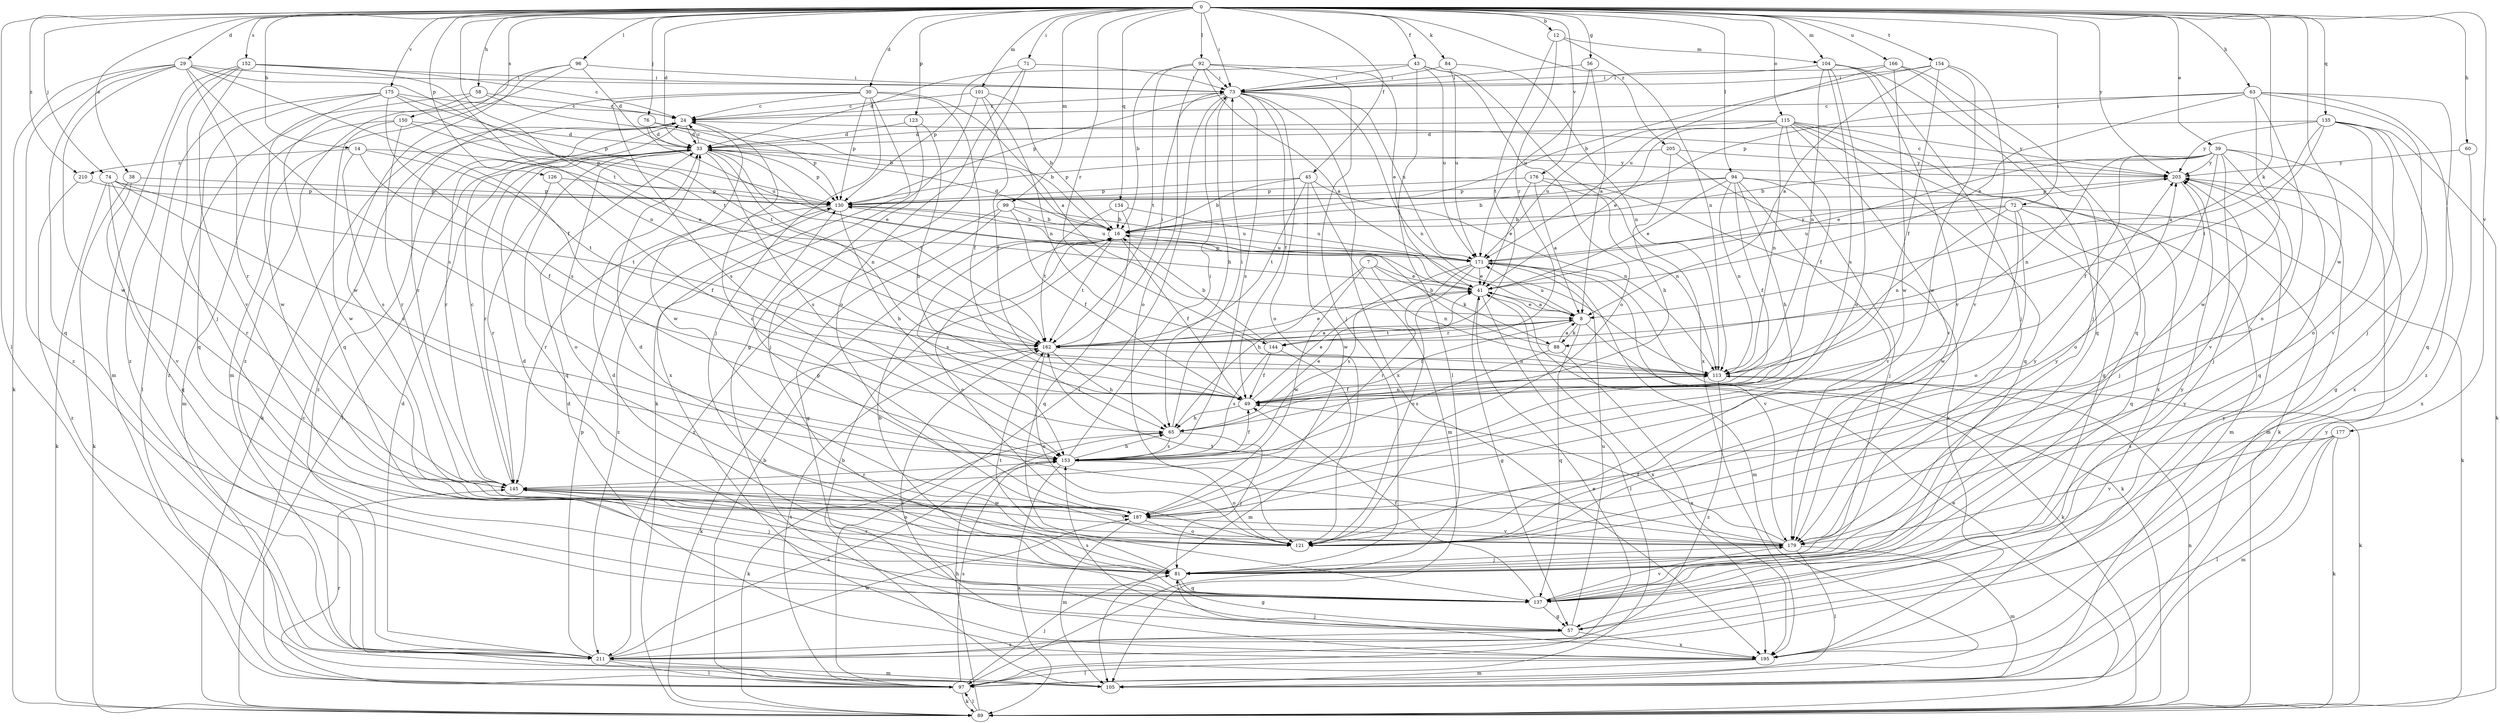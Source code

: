 strict digraph  {
0;
7;
8;
12;
14;
16;
24;
29;
30;
33;
38;
39;
41;
43;
45;
49;
56;
57;
58;
60;
63;
65;
71;
72;
73;
74;
76;
81;
84;
88;
89;
92;
94;
96;
97;
99;
101;
104;
105;
113;
115;
121;
123;
126;
130;
134;
135;
137;
144;
145;
150;
152;
153;
154;
162;
166;
171;
175;
176;
177;
179;
187;
195;
203;
205;
210;
211;
0 -> 12  [label=b];
0 -> 14  [label=b];
0 -> 29  [label=d];
0 -> 30  [label=d];
0 -> 33  [label=d];
0 -> 38  [label=e];
0 -> 39  [label=e];
0 -> 43  [label=f];
0 -> 45  [label=f];
0 -> 56  [label=g];
0 -> 58  [label=h];
0 -> 60  [label=h];
0 -> 63  [label=h];
0 -> 71  [label=i];
0 -> 72  [label=i];
0 -> 73  [label=i];
0 -> 74  [label=j];
0 -> 76  [label=j];
0 -> 84  [label=k];
0 -> 88  [label=k];
0 -> 92  [label=l];
0 -> 94  [label=l];
0 -> 96  [label=l];
0 -> 97  [label=l];
0 -> 99  [label=m];
0 -> 101  [label=m];
0 -> 104  [label=m];
0 -> 115  [label=o];
0 -> 123  [label=p];
0 -> 126  [label=p];
0 -> 134  [label=q];
0 -> 135  [label=q];
0 -> 144  [label=r];
0 -> 150  [label=s];
0 -> 152  [label=s];
0 -> 154  [label=t];
0 -> 162  [label=t];
0 -> 166  [label=u];
0 -> 175  [label=v];
0 -> 176  [label=v];
0 -> 177  [label=v];
0 -> 187  [label=w];
0 -> 203  [label=y];
0 -> 205  [label=z];
0 -> 210  [label=z];
7 -> 41  [label=e];
7 -> 65  [label=h];
7 -> 88  [label=k];
7 -> 113  [label=n];
7 -> 187  [label=w];
8 -> 41  [label=e];
8 -> 49  [label=f];
8 -> 88  [label=k];
8 -> 89  [label=k];
8 -> 137  [label=q];
8 -> 144  [label=r];
8 -> 162  [label=t];
8 -> 171  [label=u];
12 -> 104  [label=m];
12 -> 113  [label=n];
12 -> 144  [label=r];
12 -> 162  [label=t];
14 -> 41  [label=e];
14 -> 49  [label=f];
14 -> 153  [label=s];
14 -> 162  [label=t];
14 -> 210  [label=z];
16 -> 33  [label=d];
16 -> 49  [label=f];
16 -> 121  [label=o];
16 -> 153  [label=s];
16 -> 162  [label=t];
16 -> 171  [label=u];
24 -> 33  [label=d];
24 -> 89  [label=k];
24 -> 145  [label=r];
24 -> 187  [label=w];
24 -> 211  [label=z];
29 -> 49  [label=f];
29 -> 73  [label=i];
29 -> 89  [label=k];
29 -> 137  [label=q];
29 -> 145  [label=r];
29 -> 153  [label=s];
29 -> 162  [label=t];
29 -> 187  [label=w];
29 -> 211  [label=z];
30 -> 8  [label=a];
30 -> 24  [label=c];
30 -> 49  [label=f];
30 -> 81  [label=j];
30 -> 130  [label=p];
30 -> 145  [label=r];
30 -> 153  [label=s];
30 -> 195  [label=x];
33 -> 24  [label=c];
33 -> 41  [label=e];
33 -> 97  [label=l];
33 -> 113  [label=n];
33 -> 121  [label=o];
33 -> 130  [label=p];
33 -> 137  [label=q];
33 -> 145  [label=r];
33 -> 153  [label=s];
33 -> 162  [label=t];
33 -> 203  [label=y];
38 -> 89  [label=k];
38 -> 130  [label=p];
38 -> 137  [label=q];
39 -> 16  [label=b];
39 -> 41  [label=e];
39 -> 49  [label=f];
39 -> 57  [label=g];
39 -> 81  [label=j];
39 -> 113  [label=n];
39 -> 121  [label=o];
39 -> 137  [label=q];
39 -> 179  [label=v];
39 -> 203  [label=y];
41 -> 8  [label=a];
41 -> 57  [label=g];
41 -> 97  [label=l];
41 -> 130  [label=p];
41 -> 195  [label=x];
43 -> 33  [label=d];
43 -> 73  [label=i];
43 -> 97  [label=l];
43 -> 121  [label=o];
43 -> 171  [label=u];
43 -> 195  [label=x];
45 -> 16  [label=b];
45 -> 105  [label=m];
45 -> 113  [label=n];
45 -> 130  [label=p];
45 -> 162  [label=t];
45 -> 187  [label=w];
49 -> 41  [label=e];
49 -> 65  [label=h];
49 -> 113  [label=n];
56 -> 8  [label=a];
56 -> 73  [label=i];
56 -> 171  [label=u];
57 -> 153  [label=s];
57 -> 171  [label=u];
57 -> 195  [label=x];
57 -> 203  [label=y];
57 -> 211  [label=z];
58 -> 16  [label=b];
58 -> 24  [label=c];
58 -> 137  [label=q];
58 -> 211  [label=z];
60 -> 195  [label=x];
60 -> 203  [label=y];
63 -> 24  [label=c];
63 -> 41  [label=e];
63 -> 81  [label=j];
63 -> 121  [label=o];
63 -> 130  [label=p];
63 -> 137  [label=q];
63 -> 187  [label=w];
63 -> 211  [label=z];
65 -> 41  [label=e];
65 -> 73  [label=i];
65 -> 81  [label=j];
65 -> 89  [label=k];
65 -> 153  [label=s];
71 -> 57  [label=g];
71 -> 73  [label=i];
71 -> 121  [label=o];
71 -> 130  [label=p];
72 -> 16  [label=b];
72 -> 89  [label=k];
72 -> 113  [label=n];
72 -> 121  [label=o];
72 -> 137  [label=q];
72 -> 171  [label=u];
72 -> 187  [label=w];
73 -> 24  [label=c];
73 -> 49  [label=f];
73 -> 65  [label=h];
73 -> 97  [label=l];
73 -> 113  [label=n];
73 -> 121  [label=o];
73 -> 130  [label=p];
73 -> 153  [label=s];
73 -> 171  [label=u];
73 -> 195  [label=x];
74 -> 89  [label=k];
74 -> 130  [label=p];
74 -> 145  [label=r];
74 -> 153  [label=s];
74 -> 162  [label=t];
74 -> 179  [label=v];
76 -> 16  [label=b];
76 -> 33  [label=d];
76 -> 130  [label=p];
76 -> 171  [label=u];
81 -> 33  [label=d];
81 -> 57  [label=g];
81 -> 137  [label=q];
81 -> 145  [label=r];
81 -> 162  [label=t];
84 -> 73  [label=i];
84 -> 113  [label=n];
84 -> 171  [label=u];
88 -> 8  [label=a];
88 -> 16  [label=b];
88 -> 153  [label=s];
88 -> 195  [label=x];
89 -> 24  [label=c];
89 -> 41  [label=e];
89 -> 65  [label=h];
89 -> 97  [label=l];
89 -> 113  [label=n];
92 -> 8  [label=a];
92 -> 16  [label=b];
92 -> 41  [label=e];
92 -> 73  [label=i];
92 -> 81  [label=j];
92 -> 121  [label=o];
92 -> 162  [label=t];
94 -> 16  [label=b];
94 -> 41  [label=e];
94 -> 49  [label=f];
94 -> 65  [label=h];
94 -> 81  [label=j];
94 -> 105  [label=m];
94 -> 113  [label=n];
94 -> 130  [label=p];
94 -> 179  [label=v];
96 -> 33  [label=d];
96 -> 73  [label=i];
96 -> 105  [label=m];
96 -> 187  [label=w];
96 -> 211  [label=z];
97 -> 16  [label=b];
97 -> 41  [label=e];
97 -> 81  [label=j];
97 -> 89  [label=k];
97 -> 145  [label=r];
97 -> 153  [label=s];
97 -> 162  [label=t];
99 -> 16  [label=b];
99 -> 49  [label=f];
99 -> 57  [label=g];
99 -> 171  [label=u];
99 -> 211  [label=z];
101 -> 16  [label=b];
101 -> 24  [label=c];
101 -> 49  [label=f];
101 -> 89  [label=k];
101 -> 113  [label=n];
104 -> 73  [label=i];
104 -> 81  [label=j];
104 -> 113  [label=n];
104 -> 121  [label=o];
104 -> 137  [label=q];
104 -> 153  [label=s];
104 -> 179  [label=v];
105 -> 16  [label=b];
105 -> 203  [label=y];
113 -> 49  [label=f];
113 -> 89  [label=k];
113 -> 211  [label=z];
115 -> 33  [label=d];
115 -> 41  [label=e];
115 -> 49  [label=f];
115 -> 57  [label=g];
115 -> 113  [label=n];
115 -> 137  [label=q];
115 -> 171  [label=u];
115 -> 179  [label=v];
115 -> 195  [label=x];
115 -> 203  [label=y];
121 -> 33  [label=d];
121 -> 203  [label=y];
123 -> 33  [label=d];
123 -> 65  [label=h];
123 -> 81  [label=j];
126 -> 49  [label=f];
126 -> 130  [label=p];
126 -> 145  [label=r];
130 -> 16  [label=b];
130 -> 65  [label=h];
130 -> 145  [label=r];
130 -> 171  [label=u];
130 -> 211  [label=z];
134 -> 16  [label=b];
134 -> 137  [label=q];
134 -> 162  [label=t];
134 -> 171  [label=u];
135 -> 8  [label=a];
135 -> 33  [label=d];
135 -> 89  [label=k];
135 -> 121  [label=o];
135 -> 162  [label=t];
135 -> 179  [label=v];
135 -> 195  [label=x];
135 -> 203  [label=y];
137 -> 16  [label=b];
137 -> 33  [label=d];
137 -> 49  [label=f];
137 -> 57  [label=g];
137 -> 179  [label=v];
137 -> 203  [label=y];
144 -> 16  [label=b];
144 -> 49  [label=f];
144 -> 105  [label=m];
144 -> 153  [label=s];
145 -> 24  [label=c];
145 -> 81  [label=j];
145 -> 121  [label=o];
145 -> 179  [label=v];
145 -> 187  [label=w];
150 -> 33  [label=d];
150 -> 105  [label=m];
150 -> 130  [label=p];
150 -> 145  [label=r];
150 -> 187  [label=w];
152 -> 24  [label=c];
152 -> 73  [label=i];
152 -> 81  [label=j];
152 -> 105  [label=m];
152 -> 113  [label=n];
152 -> 179  [label=v];
152 -> 211  [label=z];
153 -> 49  [label=f];
153 -> 65  [label=h];
153 -> 73  [label=i];
153 -> 89  [label=k];
153 -> 121  [label=o];
153 -> 145  [label=r];
154 -> 8  [label=a];
154 -> 16  [label=b];
154 -> 49  [label=f];
154 -> 73  [label=i];
154 -> 179  [label=v];
154 -> 187  [label=w];
162 -> 8  [label=a];
162 -> 41  [label=e];
162 -> 65  [label=h];
162 -> 73  [label=i];
162 -> 89  [label=k];
162 -> 113  [label=n];
162 -> 121  [label=o];
166 -> 73  [label=i];
166 -> 81  [label=j];
166 -> 137  [label=q];
166 -> 171  [label=u];
166 -> 187  [label=w];
171 -> 41  [label=e];
171 -> 89  [label=k];
171 -> 105  [label=m];
171 -> 121  [label=o];
171 -> 145  [label=r];
171 -> 153  [label=s];
171 -> 179  [label=v];
171 -> 203  [label=y];
175 -> 24  [label=c];
175 -> 97  [label=l];
175 -> 130  [label=p];
175 -> 137  [label=q];
175 -> 153  [label=s];
175 -> 162  [label=t];
175 -> 187  [label=w];
176 -> 8  [label=a];
176 -> 41  [label=e];
176 -> 113  [label=n];
176 -> 130  [label=p];
176 -> 195  [label=x];
177 -> 89  [label=k];
177 -> 97  [label=l];
177 -> 105  [label=m];
177 -> 153  [label=s];
177 -> 179  [label=v];
179 -> 49  [label=f];
179 -> 81  [label=j];
179 -> 97  [label=l];
179 -> 105  [label=m];
179 -> 130  [label=p];
179 -> 162  [label=t];
179 -> 203  [label=y];
187 -> 24  [label=c];
187 -> 105  [label=m];
187 -> 121  [label=o];
187 -> 179  [label=v];
195 -> 33  [label=d];
195 -> 81  [label=j];
195 -> 97  [label=l];
195 -> 105  [label=m];
195 -> 162  [label=t];
203 -> 24  [label=c];
203 -> 81  [label=j];
203 -> 105  [label=m];
203 -> 130  [label=p];
205 -> 65  [label=h];
205 -> 89  [label=k];
205 -> 130  [label=p];
205 -> 203  [label=y];
210 -> 130  [label=p];
210 -> 211  [label=z];
211 -> 33  [label=d];
211 -> 97  [label=l];
211 -> 105  [label=m];
211 -> 130  [label=p];
211 -> 153  [label=s];
211 -> 187  [label=w];
211 -> 203  [label=y];
}
